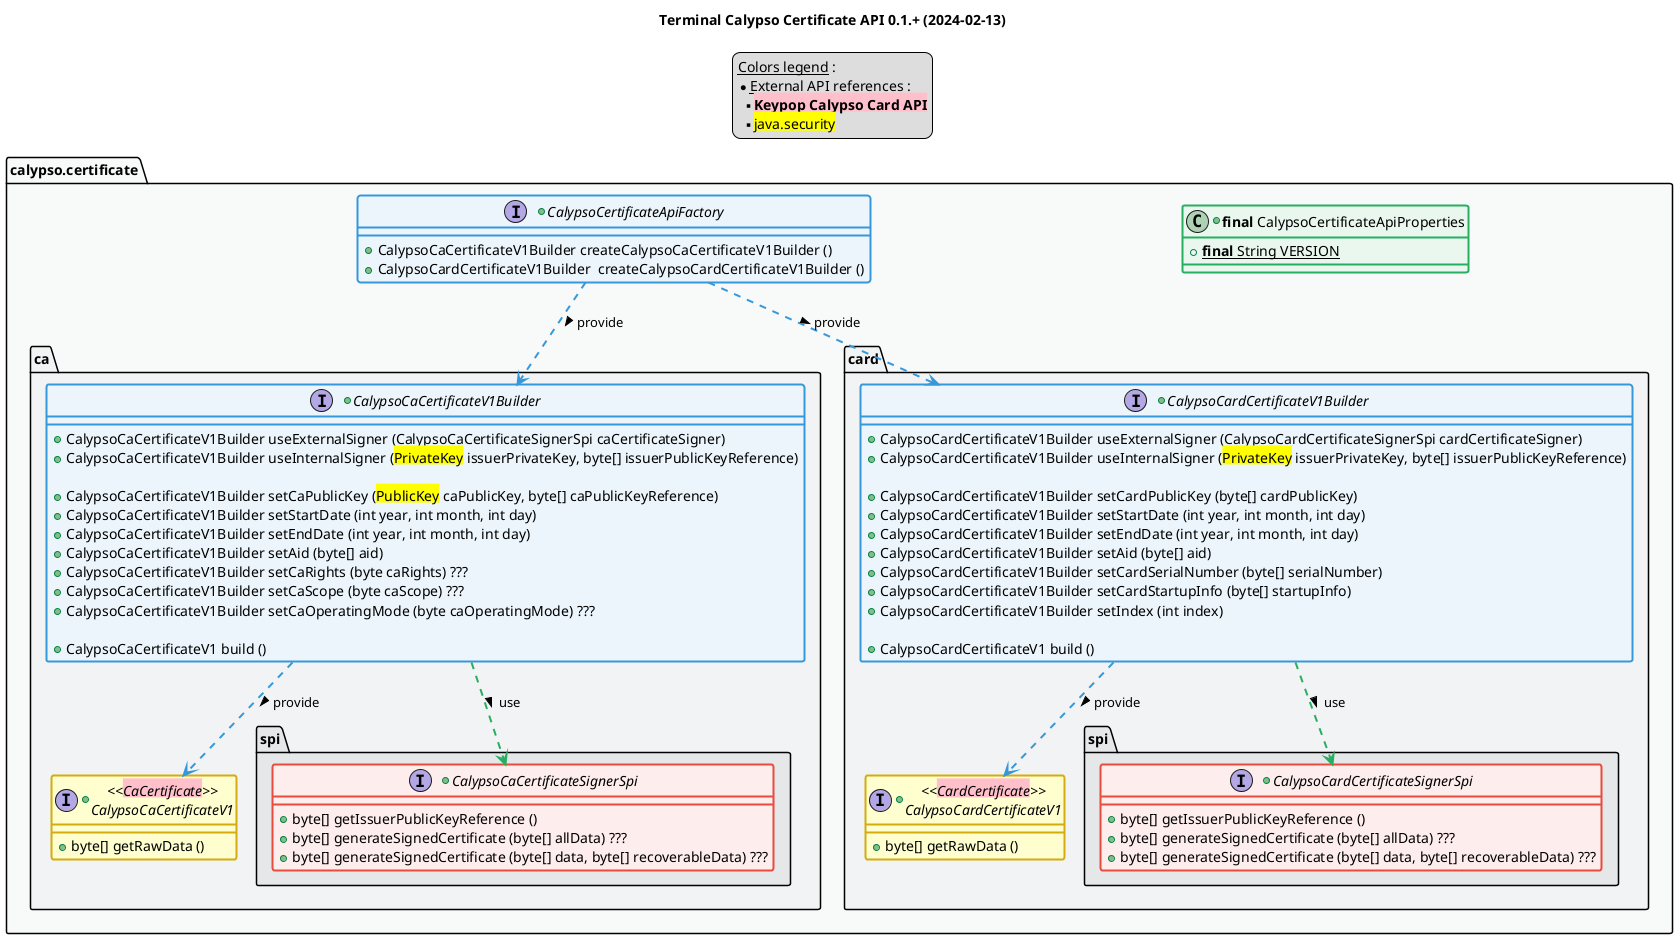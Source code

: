 @startuml
title
    Terminal Calypso Certificate API 0.1.+ (2024-02-13)
end title

' == THEME ==

'Couleurs issues de : https://htmlcolorcodes.com/fr/tableau-de-couleur/tableau-de-couleur-design-plat/
!define C_GREY1 F8F9F9
!define C_GREY2 F2F3F4
!define C_GREY3 E5E7E9
!define C_GREY4 D7DBDD
!define C_GREY5 CACFD2
!define C_GREY6 BDC3C7
!define C_LINK 3498DB
!define C_USE 27AE60

' -- Styles that don't work with new version of plantuml --
skinparam stereotypeABorderColor #A9DCDF
skinparam stereotypeIBorderColor #B4A7E5
skinparam stereotypeCBorderColor #ADD1B2
skinparam stereotypeEBorderColor #EB93DF
' -- END --

skinparam ClassBorderThickness 2
skinparam ArrowThickness 2

' Yellow
skinparam ClassBackgroundColor #FEFECE
skinparam ClassBorderColor #D4AC0D
' Red
skinparam ClassBackgroundColor<<red>> #FDEDEC
skinparam ClassBorderColor<<red>> #E74C3C
hide <<red>> stereotype
' Purple
skinparam ClassBackgroundColor<<purple>> #F4ECF7
skinparam ClassBorderColor<<purple>> #8E44AD
hide <<purple>> stereotype
' blue
skinparam ClassBackgroundColor<<blue>> #EBF5FB
skinparam ClassBorderColor<<blue>> #3498DB
hide <<blue>> stereotype
' Green
skinparam ClassBackgroundColor<<green>> #E9F7EF
skinparam ClassBorderColor<<green>> #27AE60
hide <<green>> stereotype
' Grey
skinparam ClassBackgroundColor<<grey>> #EAECEE
skinparam ClassBorderColor<<grey>> #2C3E50
hide <<grey>> stereotype

' == CONTENT ==

legend top
    __Colors legend__ :
    * __External API references__ :
    ** <back:pink>**Keypop Calypso Card API**</back>
    ** <back:yellow>java.security</back>
end legend

package "calypso.certificate" as api {
    +class "**final** CalypsoCertificateApiProperties" as ApiProperties <<green>> {
        +{static} **final** String VERSION
    }
    +interface CalypsoCertificateApiFactory <<blue>> {
        +CalypsoCaCertificateV1Builder createCalypsoCaCertificateV1Builder ()
        +CalypsoCardCertificateV1Builder  createCalypsoCardCertificateV1Builder ()
    }
    package "ca" as ca {
        +interface CalypsoCaCertificateV1Builder <<blue>> {
            +CalypsoCaCertificateV1Builder useExternalSigner (CalypsoCaCertificateSignerSpi caCertificateSigner)
            +CalypsoCaCertificateV1Builder useInternalSigner (<back:yellow>PrivateKey</back> issuerPrivateKey, byte[] issuerPublicKeyReference)

            +CalypsoCaCertificateV1Builder setCaPublicKey (<back:yellow>PublicKey</back> caPublicKey, byte[] caPublicKeyReference)
            +CalypsoCaCertificateV1Builder setStartDate (int year, int month, int day)
            +CalypsoCaCertificateV1Builder setEndDate (int year, int month, int day)
            +CalypsoCaCertificateV1Builder setAid (byte[] aid)
            +CalypsoCaCertificateV1Builder setCaRights (byte caRights) ???
            +CalypsoCaCertificateV1Builder setCaScope (byte caScope) ???
            +CalypsoCaCertificateV1Builder setCaOperatingMode (byte caOperatingMode) ???

            +CalypsoCaCertificateV1 build ()
        }
        +interface "<<<back:pink>CaCertificate</back>>>\nCalypsoCaCertificateV1" as CalypsoCaCertificateV1 {
            +byte[] getRawData ()
        }
        package "spi" as caSpi {
            +interface CalypsoCaCertificateSignerSpi <<red>> {
                +byte[] getIssuerPublicKeyReference ()
                +byte[] generateSignedCertificate (byte[] allData) ???
                +byte[] generateSignedCertificate (byte[] data, byte[] recoverableData) ???
            }
        }
    }
    package "card" as card {
        +interface CalypsoCardCertificateV1Builder <<blue>> {
            +CalypsoCardCertificateV1Builder useExternalSigner (CalypsoCardCertificateSignerSpi cardCertificateSigner)
            +CalypsoCardCertificateV1Builder useInternalSigner (<back:yellow>PrivateKey</back> issuerPrivateKey, byte[] issuerPublicKeyReference)

            +CalypsoCardCertificateV1Builder setCardPublicKey (byte[] cardPublicKey)
            +CalypsoCardCertificateV1Builder setStartDate (int year, int month, int day)
            +CalypsoCardCertificateV1Builder setEndDate (int year, int month, int day)
            +CalypsoCardCertificateV1Builder setAid (byte[] aid)
            +CalypsoCardCertificateV1Builder setCardSerialNumber (byte[] serialNumber)
            +CalypsoCardCertificateV1Builder setCardStartupInfo (byte[] startupInfo)
            +CalypsoCardCertificateV1Builder setIndex (int index)

            +CalypsoCardCertificateV1 build ()
        }
        +interface "<<<back:pink>CardCertificate</back>>>\nCalypsoCardCertificateV1" as CalypsoCardCertificateV1 {
            +byte[] getRawData ()
        }
        package "spi" as cardSpi {
            +interface CalypsoCardCertificateSignerSpi <<red>> {
                +byte[] getIssuerPublicKeyReference ()
                +byte[] generateSignedCertificate (byte[] allData) ???
                +byte[] generateSignedCertificate (byte[] data, byte[] recoverableData) ???
            }
        }
    }
}

' Associations

CalypsoCertificateApiFactory ..> CalypsoCaCertificateV1Builder #C_LINK : provide >
CalypsoCertificateApiFactory ..> CalypsoCardCertificateV1Builder #C_LINK : provide >

CalypsoCaCertificateV1Builder ..> CalypsoCaCertificateSignerSpi #C_USE : use >
CalypsoCaCertificateV1Builder ..> CalypsoCaCertificateV1 #C_LINK : provide >

CalypsoCardCertificateV1Builder ..> CalypsoCardCertificateSignerSpi #C_USE : use >
CalypsoCardCertificateV1Builder ..> CalypsoCardCertificateV1 #C_LINK : provide >

' == LAYOUT ==

'CalypsoCertificateApiFactory -[hidden]- CalypsoCaCertificateV1Builder
'CalypsoCertificateApiFactory -[hidden]- CalypsoCardCertificateV1Builder

' == STYLE ==

package api #C_GREY1 {}
package api.ca #C_GREY2 {}
package api.ca.caSpi #C_GREY3 {}
package api.card #C_GREY2 {}
package api.card.cardSpi #C_GREY3 {}

@enduml